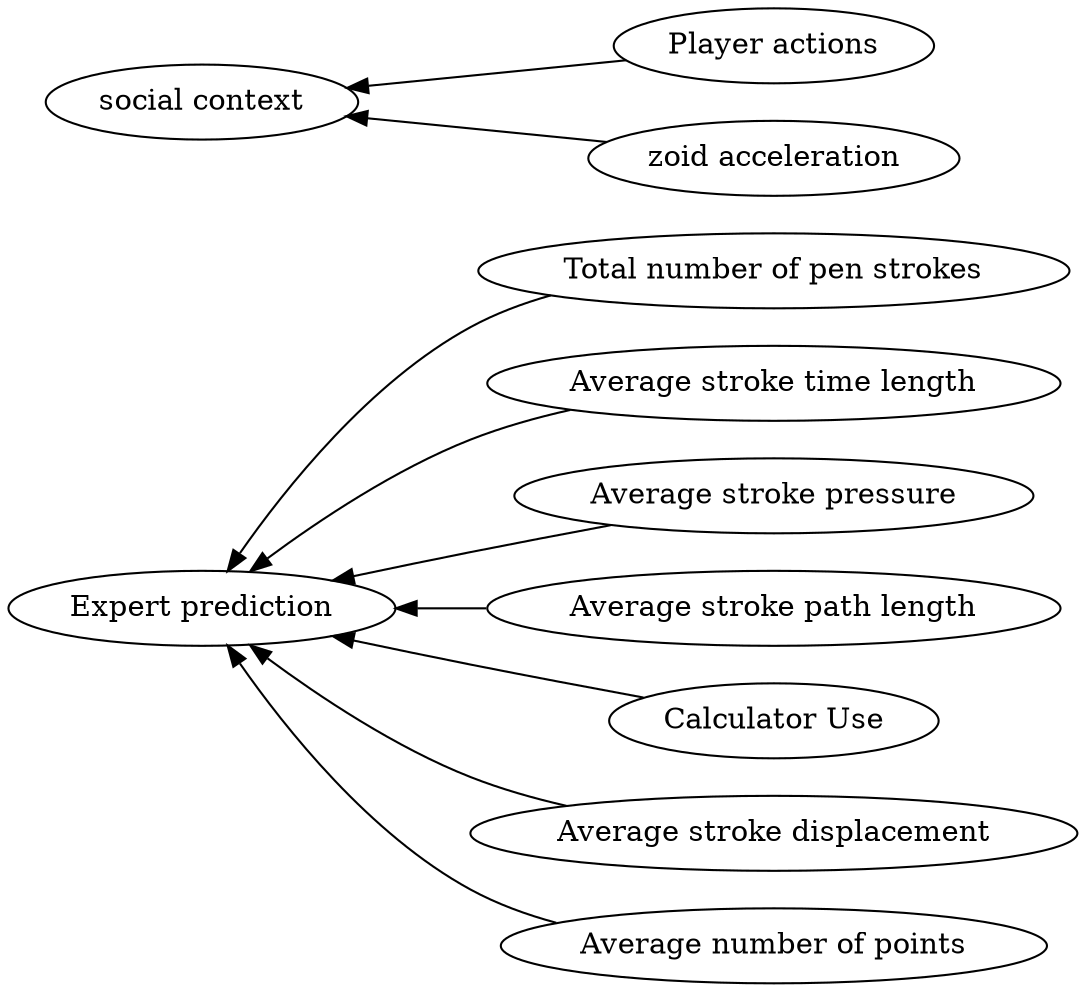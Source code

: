 digraph Test {
	rankdir=RL
	size="15,15"
	overlap=false
	splines=true
	{rank=same; "Total number of pen strokes" "Player actions" "Average stroke time length" "zoid acceleration" "Average stroke pressure" "Average stroke path length" "Calculator Use" "Average stroke displacement" "Average number of points";}
	{rank=same; "social context" "Expert prediction";}
	"Calculator Use" [href="https://scholar.google.com/scholar?hl=en&q=Expertise%20estimation%20based%20on%20simple%20multimodal%20features"]
	"Calculator Use" -> "Expert prediction"
	"Total number of pen strokes" [href="https://scholar.google.com/scholar?hl=en&q=Expertise%20estimation%20based%20on%20simple%20multimodal%20features"]
	"Total number of pen strokes" -> "Expert prediction"
	"Average number of points" [href="https://scholar.google.com/scholar?hl=en&q=Expertise%20estimation%20based%20on%20simple%20multimodal%20features"]
	"Average number of points" -> "Expert prediction"
	"Average stroke time length" [href="https://scholar.google.com/scholar?hl=en&q=Expertise%20estimation%20based%20on%20simple%20multimodal%20features"]
	"Average stroke time length" -> "Expert prediction"
	"Average stroke path length" [href="https://scholar.google.com/scholar?hl=en&q=Expertise%20estimation%20based%20on%20simple%20multimodal%20features"]
	"Average stroke path length" -> "Expert prediction"
	"Average stroke displacement" [href="https://scholar.google.com/scholar?hl=en&q=Expertise%20estimation%20based%20on%20simple%20multimodal%20features"]
	"Average stroke displacement" -> "Expert prediction"
	"Average stroke pressure" [href="https://scholar.google.com/scholar?hl=en&q=Expertise%20estimation%20based%20on%20simple%20multimodal%20features"]
	"Average stroke pressure" -> "Expert prediction"
	"Player actions" [href="https://scholar.google.com/scholar?hl=en&q=Gaze%20quality%20assisted%20automatic%20recognition%20of%20social%20contexts%20in%20collaborative%20Tetris"]
	"Player actions" -> "social context"
	"zoid acceleration" [href="https://scholar.google.com/scholar?hl=en&q=Gaze%20quality%20assisted%20automatic%20recognition%20of%20social%20contexts%20in%20collaborative%20Tetris"]
	"zoid acceleration" -> "social context"
}
